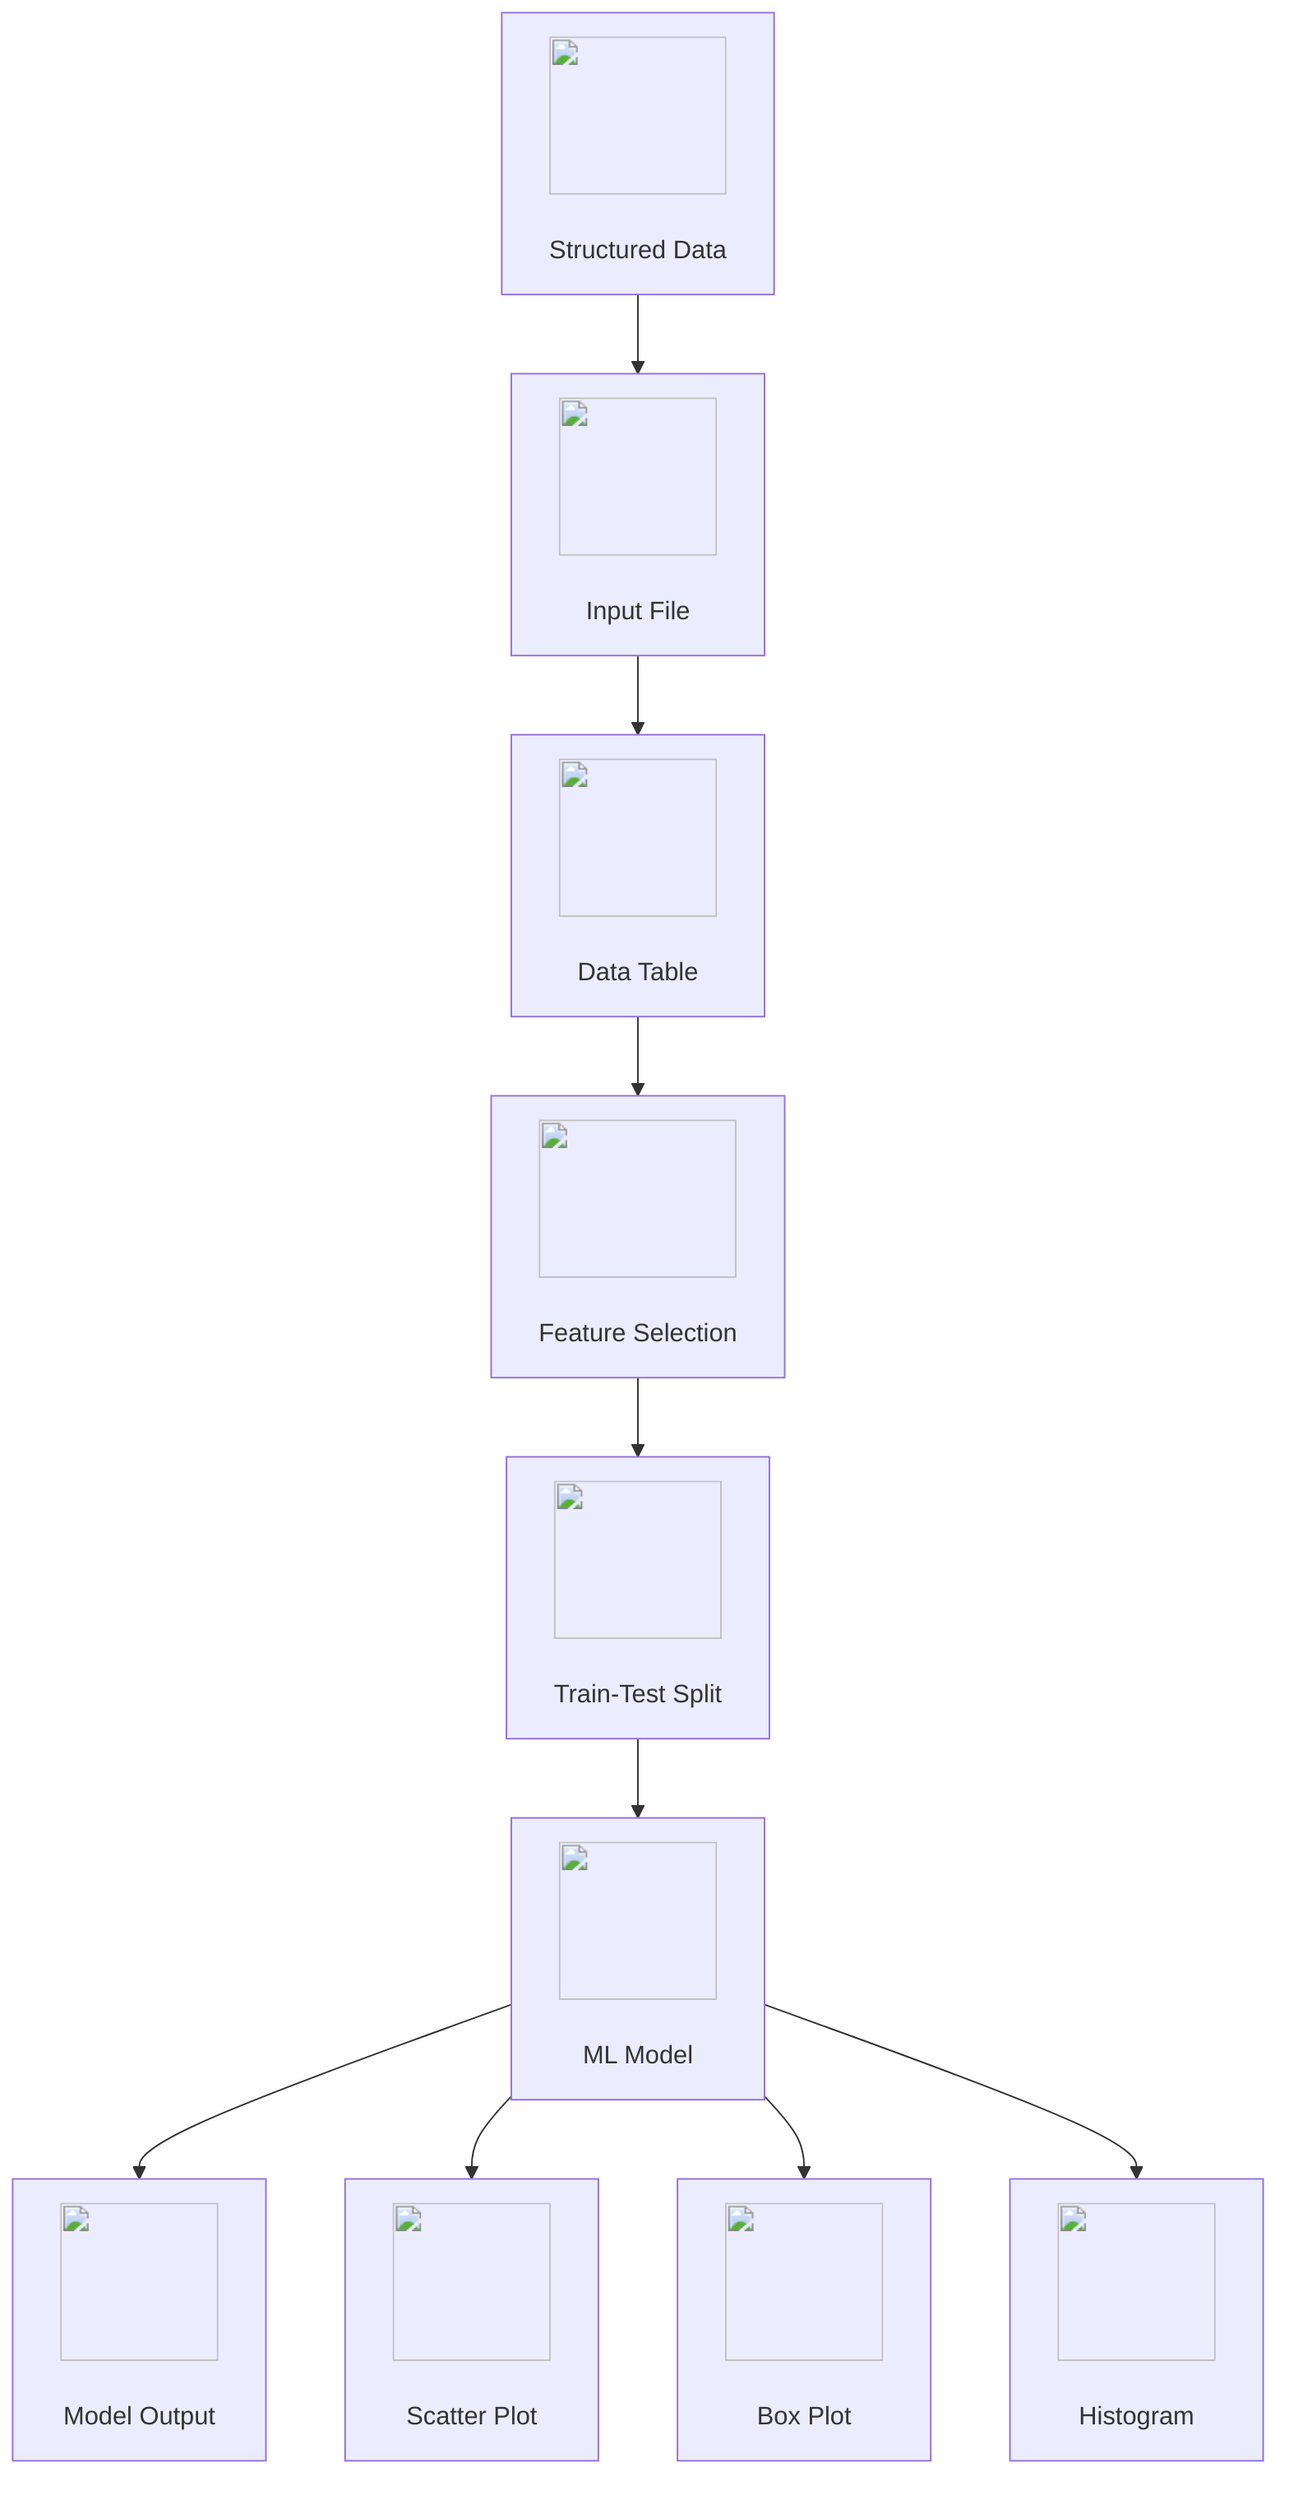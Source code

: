 graph TD;
    A["<img src='icons/database.svg' width=100 height=100/> <br/> Structured Data"] --> B["<img src='icons/file.svg' width=100 height=100/> <br/> Input File"];
    B --> C["<img src='icons/table.svg' width=100 height=100/> <br/> Data Table"];
    C --> D["<img src='icons/column_split.svg' width=100 height=100/> <br/> Feature Selection"];
    D --> E["<img src='icons/row_split.svg' width=100 height=100/> <br/> Train-Test Split"];
    E --> F["<img src='icons/brain.svg' width=100 height=100/> <br/> ML Model"];
    F --> G["<img src='icons/image.svg' width=100 height=100/> <br/> Model Output"];
    F --> N1["<img src='dummy_plots/scatter_plot_template.svg' width=100 height=100/> <br/> Scatter Plot"];
    F --> N2["<img src='dummy_plots/boxplot_template.svg' width=100 height=100/> <br/> Box Plot"];
    F --> N3["<img src='dummy_plots/hist_template.svg' width=100 height=100/> <br/> Histogram"];